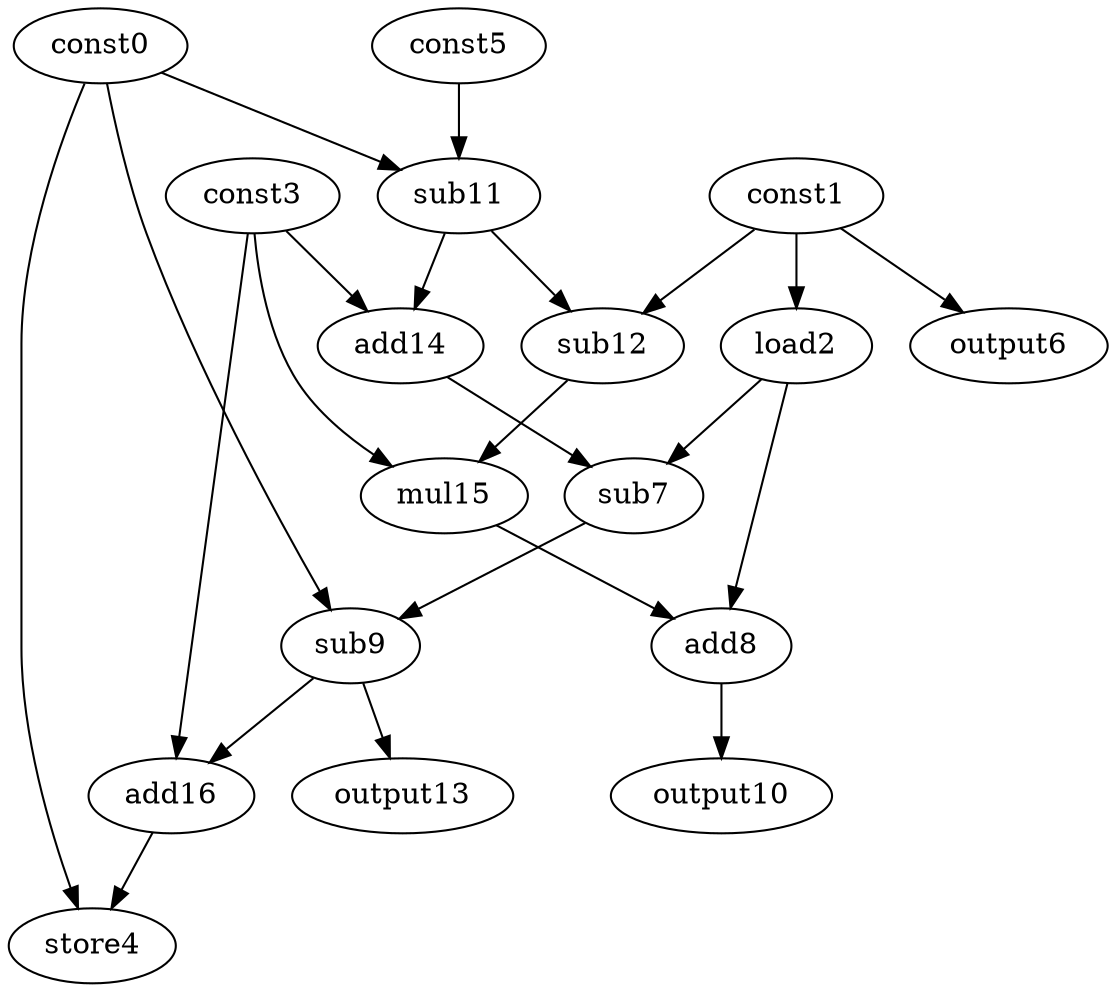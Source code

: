 digraph G { 
const0[opcode=const]; 
const1[opcode=const]; 
load2[opcode=load]; 
const3[opcode=const]; 
store4[opcode=store]; 
const5[opcode=const]; 
output6[opcode=output]; 
sub7[opcode=sub]; 
add8[opcode=add]; 
sub9[opcode=sub]; 
output10[opcode=output]; 
sub11[opcode=sub]; 
sub12[opcode=sub]; 
output13[opcode=output]; 
add14[opcode=add]; 
mul15[opcode=mul]; 
add16[opcode=add]; 
const1->load2[operand=0];
const1->output6[operand=0];
const0->sub11[operand=0];
const5->sub11[operand=1];
const1->sub12[operand=0];
sub11->sub12[operand=1];
sub11->add14[operand=0];
const3->add14[operand=1];
load2->sub7[operand=0];
add14->sub7[operand=1];
const3->mul15[operand=0];
sub12->mul15[operand=1];
mul15->add8[operand=0];
load2->add8[operand=1];
sub7->sub9[operand=0];
const0->sub9[operand=1];
add8->output10[operand=0];
sub9->output13[operand=0];
sub9->add16[operand=0];
const3->add16[operand=1];
add16->store4[operand=0];
const0->store4[operand=1];
}

